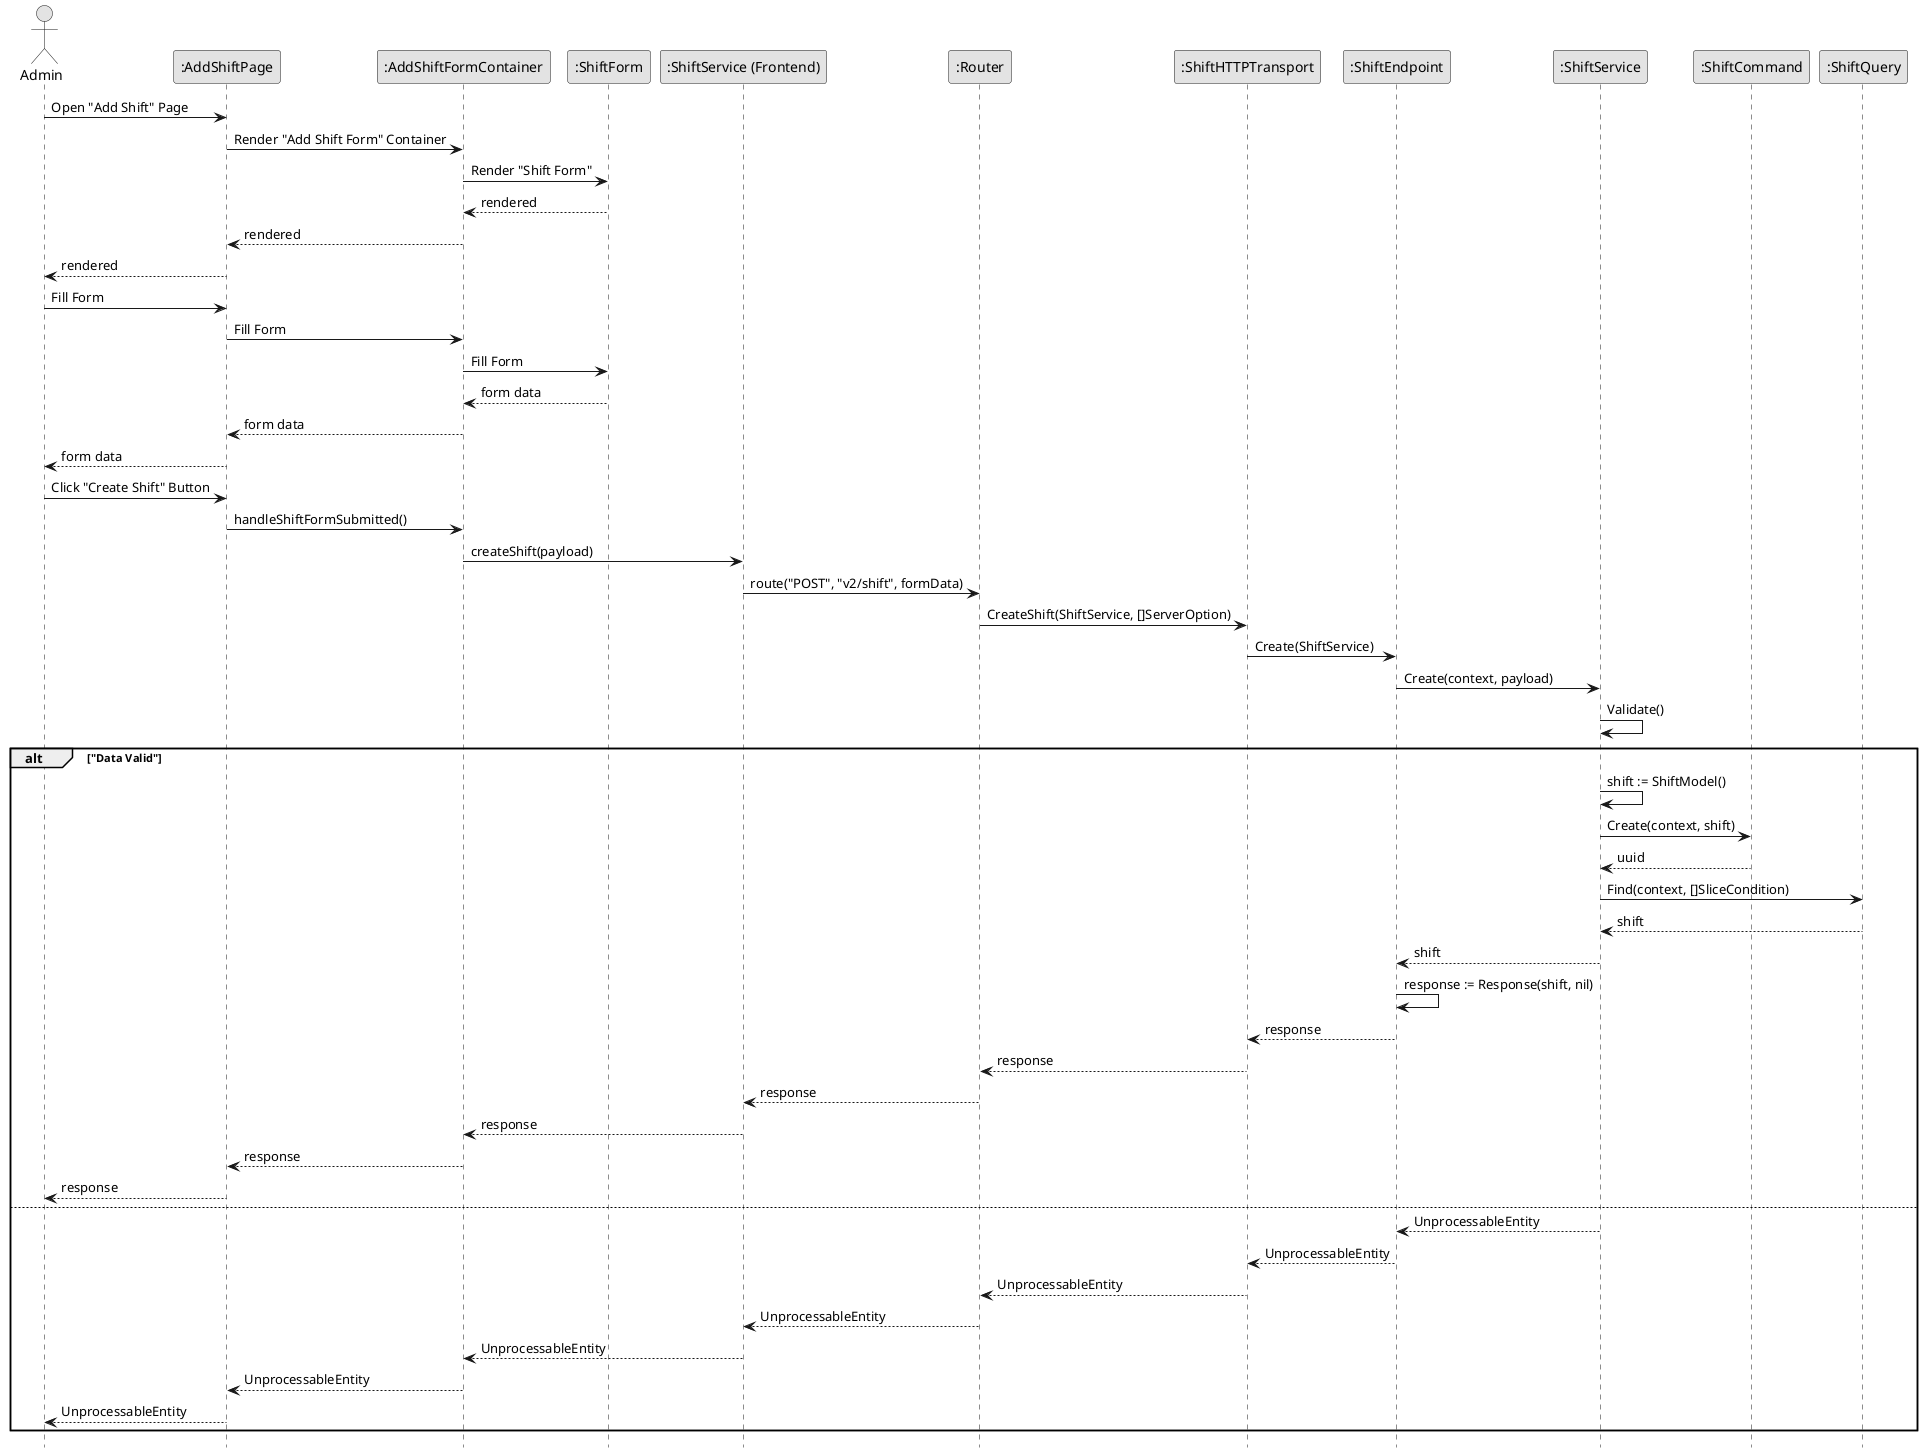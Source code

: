 @startuml CreateShift

skinparam Monochrome true
skinparam Shadowing false
hide footbox

actor Admin
participant ":AddShiftPage" as AddShiftPage
participant ":AddShiftFormContainer" as AddShiftFormContainer
participant ":ShiftForm" as ShiftForm
participant ":ShiftService (Frontend)" as FEShiftService
participant ":Router" as Router
participant ":ShiftHTTPTransport" as ShiftHTTPTransport
participant ":ShiftEndpoint" as ShiftEndpoint
participant ":ShiftService" as ShiftService
participant ":ShiftCommand" as ShiftCommand
participant ":ShiftQuery" as ShiftQuery

Admin->AddShiftPage: Open "Add Shift" Page
AddShiftPage->AddShiftFormContainer: Render "Add Shift Form" Container
AddShiftFormContainer->ShiftForm: Render "Shift Form"
ShiftForm-->AddShiftFormContainer: rendered
AddShiftFormContainer-->AddShiftPage: rendered
AddShiftPage-->Admin: rendered

Admin->AddShiftPage: Fill Form
AddShiftPage->AddShiftFormContainer: Fill Form
AddShiftFormContainer->ShiftForm: Fill Form
ShiftForm-->AddShiftFormContainer: form data
AddShiftFormContainer-->AddShiftPage: form data
AddShiftPage-->Admin: form data

Admin->AddShiftPage: Click "Create Shift" Button
AddShiftPage->AddShiftFormContainer: handleShiftFormSubmitted()
AddShiftFormContainer->FEShiftService: createShift(payload)
FEShiftService->Router: route("POST", "v2/shift", formData)
Router->ShiftHTTPTransport: CreateShift(ShiftService, []ServerOption)
ShiftHTTPTransport->ShiftEndpoint: Create(ShiftService)
ShiftEndpoint->ShiftService: Create(context, payload)
ShiftService->ShiftService: Validate()

alt "Data Valid"
    ShiftService->ShiftService: shift := ShiftModel()
    ShiftService->ShiftCommand: Create(context, shift)
    ShiftCommand-->ShiftService: uuid
    ShiftService->ShiftQuery: Find(context, []SliceCondition)
    ShiftQuery-->ShiftService: shift
    ShiftService-->ShiftEndpoint: shift
    ShiftEndpoint->ShiftEndpoint: response := Response(shift, nil)
    ShiftEndpoint-->ShiftHTTPTransport: response
    ShiftHTTPTransport-->Router: response
    Router-->FEShiftService: response
    FEShiftService-->AddShiftFormContainer: response
    AddShiftFormContainer-->AddShiftPage: response
    AddShiftPage-->Admin: response
else
    ShiftService-->ShiftEndpoint: UnprocessableEntity
    ShiftEndpoint-->ShiftHTTPTransport: UnprocessableEntity
    ShiftHTTPTransport-->Router: UnprocessableEntity
    Router-->FEShiftService: UnprocessableEntity
    FEShiftService-->AddShiftFormContainer: UnprocessableEntity
    AddShiftFormContainer-->AddShiftPage: UnprocessableEntity
    AddShiftPage-->Admin: UnprocessableEntity
end

@enduml